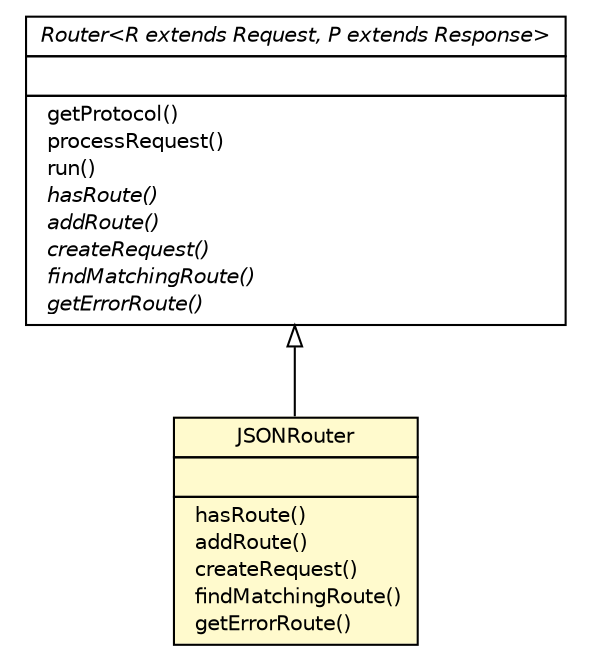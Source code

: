 #!/usr/local/bin/dot
#
# Class diagram 
# Generated by UMLGraph version R5_6-24-gf6e263 (http://www.umlgraph.org/)
#

digraph G {
	edge [fontname="Helvetica",fontsize=10,labelfontname="Helvetica",labelfontsize=10];
	node [fontname="Helvetica",fontsize=10,shape=plaintext];
	nodesep=0.25;
	ranksep=0.5;
	// babble.net.Router<R extends babble.net.Request, P extends babble.net.Response>
	c519 [label=<<table title="babble.net.Router" border="0" cellborder="1" cellspacing="0" cellpadding="2" port="p" href="../Router.html">
		<tr><td><table border="0" cellspacing="0" cellpadding="1">
<tr><td align="center" balign="center"><font face="Helvetica-Oblique"> Router&lt;R extends Request, P extends Response&gt; </font></td></tr>
		</table></td></tr>
		<tr><td><table border="0" cellspacing="0" cellpadding="1">
<tr><td align="left" balign="left">  </td></tr>
		</table></td></tr>
		<tr><td><table border="0" cellspacing="0" cellpadding="1">
<tr><td align="left" balign="left">  getProtocol() </td></tr>
<tr><td align="left" balign="left">  processRequest() </td></tr>
<tr><td align="left" balign="left">  run() </td></tr>
<tr><td align="left" balign="left"><font face="Helvetica-Oblique" point-size="10.0">  hasRoute() </font></td></tr>
<tr><td align="left" balign="left"><font face="Helvetica-Oblique" point-size="10.0">  addRoute() </font></td></tr>
<tr><td align="left" balign="left"><font face="Helvetica-Oblique" point-size="10.0">  createRequest() </font></td></tr>
<tr><td align="left" balign="left"><font face="Helvetica-Oblique" point-size="10.0">  findMatchingRoute() </font></td></tr>
<tr><td align="left" balign="left"><font face="Helvetica-Oblique" point-size="10.0">  getErrorRoute() </font></td></tr>
		</table></td></tr>
		</table>>, URL="../Router.html", fontname="Helvetica", fontcolor="black", fontsize=10.0];
	// babble.net.json.JSONRouter
	c538 [label=<<table title="babble.net.json.JSONRouter" border="0" cellborder="1" cellspacing="0" cellpadding="2" port="p" bgcolor="lemonChiffon" href="./JSONRouter.html">
		<tr><td><table border="0" cellspacing="0" cellpadding="1">
<tr><td align="center" balign="center"> JSONRouter </td></tr>
		</table></td></tr>
		<tr><td><table border="0" cellspacing="0" cellpadding="1">
<tr><td align="left" balign="left">  </td></tr>
		</table></td></tr>
		<tr><td><table border="0" cellspacing="0" cellpadding="1">
<tr><td align="left" balign="left">  hasRoute() </td></tr>
<tr><td align="left" balign="left">  addRoute() </td></tr>
<tr><td align="left" balign="left">  createRequest() </td></tr>
<tr><td align="left" balign="left">  findMatchingRoute() </td></tr>
<tr><td align="left" balign="left">  getErrorRoute() </td></tr>
		</table></td></tr>
		</table>>, URL="./JSONRouter.html", fontname="Helvetica", fontcolor="black", fontsize=10.0];
	//babble.net.json.JSONRouter extends babble.net.Router<babble.net.json.JSONRequest, babble.net.json.JSONResponse>
	c519:p -> c538:p [dir=back,arrowtail=empty];
}

